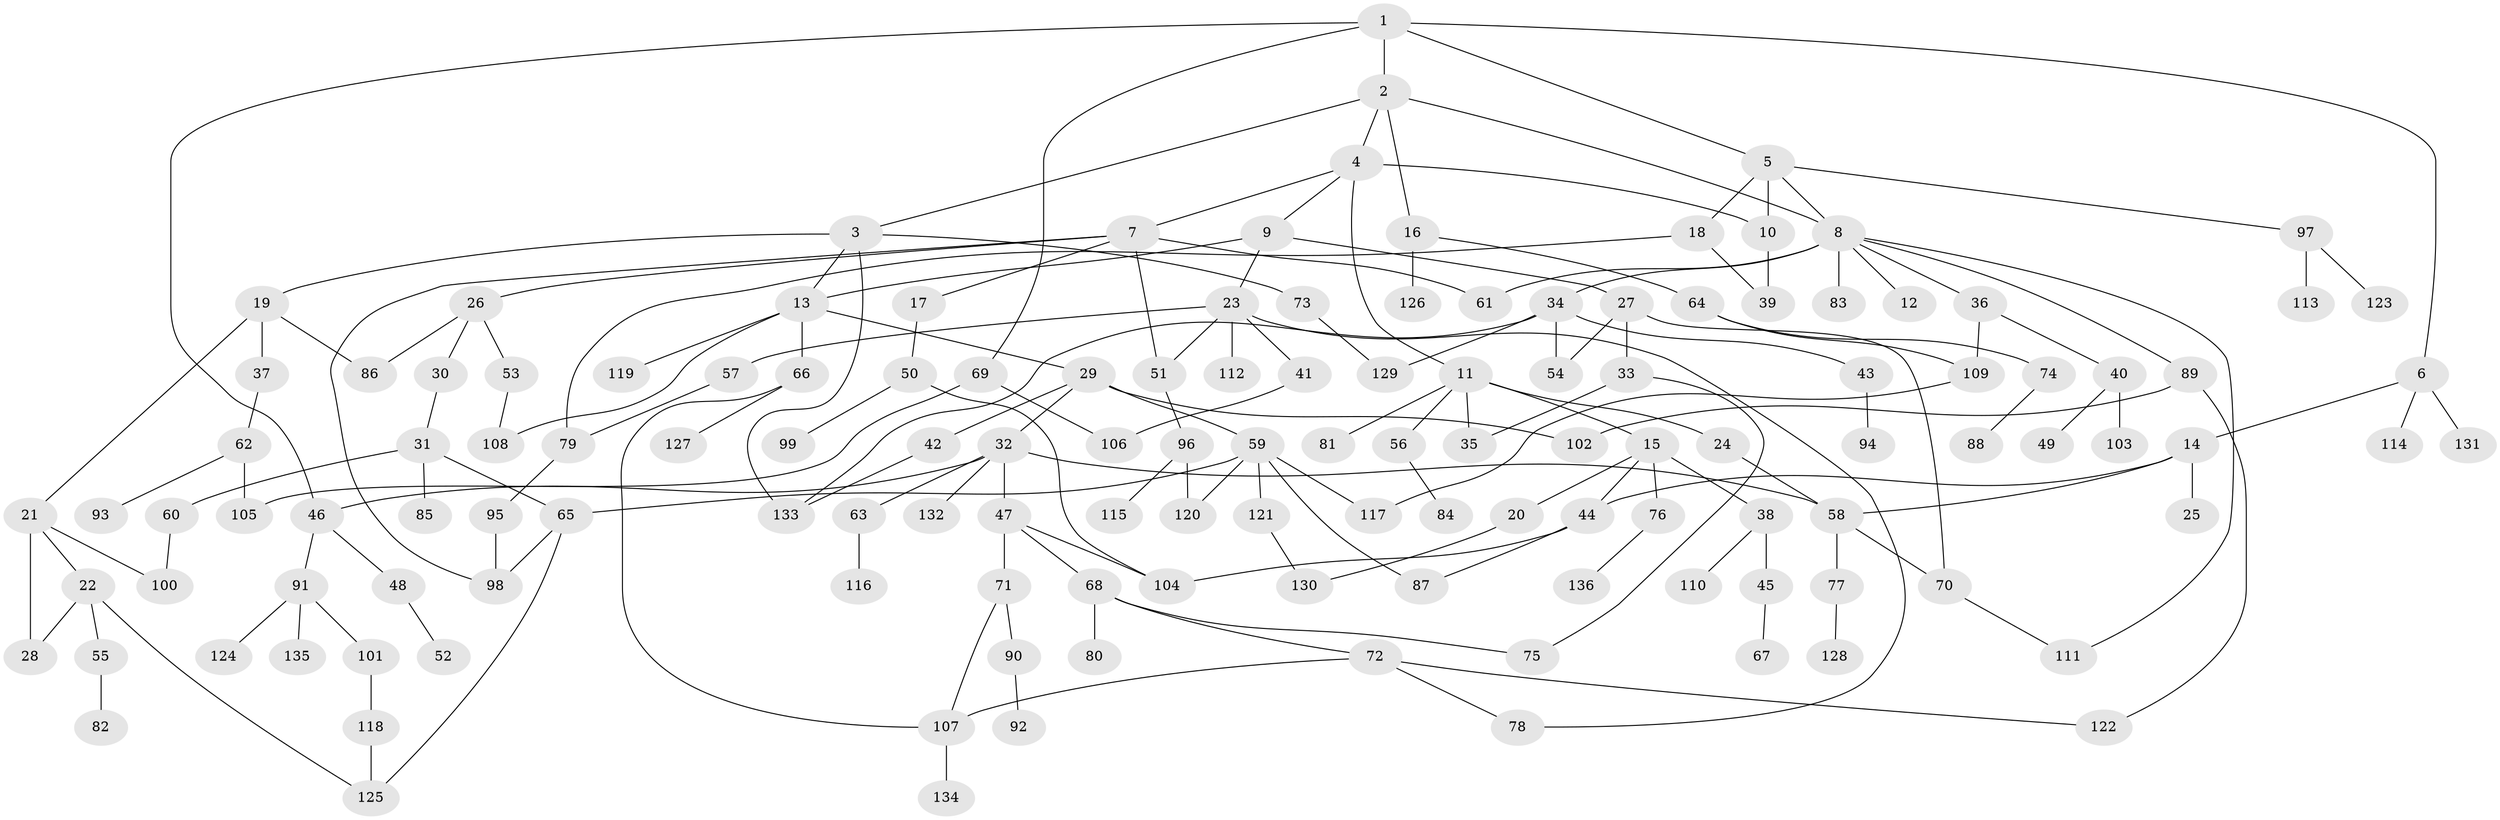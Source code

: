 // Generated by graph-tools (version 1.1) at 2025/34/03/09/25 02:34:28]
// undirected, 136 vertices, 177 edges
graph export_dot {
graph [start="1"]
  node [color=gray90,style=filled];
  1;
  2;
  3;
  4;
  5;
  6;
  7;
  8;
  9;
  10;
  11;
  12;
  13;
  14;
  15;
  16;
  17;
  18;
  19;
  20;
  21;
  22;
  23;
  24;
  25;
  26;
  27;
  28;
  29;
  30;
  31;
  32;
  33;
  34;
  35;
  36;
  37;
  38;
  39;
  40;
  41;
  42;
  43;
  44;
  45;
  46;
  47;
  48;
  49;
  50;
  51;
  52;
  53;
  54;
  55;
  56;
  57;
  58;
  59;
  60;
  61;
  62;
  63;
  64;
  65;
  66;
  67;
  68;
  69;
  70;
  71;
  72;
  73;
  74;
  75;
  76;
  77;
  78;
  79;
  80;
  81;
  82;
  83;
  84;
  85;
  86;
  87;
  88;
  89;
  90;
  91;
  92;
  93;
  94;
  95;
  96;
  97;
  98;
  99;
  100;
  101;
  102;
  103;
  104;
  105;
  106;
  107;
  108;
  109;
  110;
  111;
  112;
  113;
  114;
  115;
  116;
  117;
  118;
  119;
  120;
  121;
  122;
  123;
  124;
  125;
  126;
  127;
  128;
  129;
  130;
  131;
  132;
  133;
  134;
  135;
  136;
  1 -- 2;
  1 -- 5;
  1 -- 6;
  1 -- 69;
  1 -- 46;
  2 -- 3;
  2 -- 4;
  2 -- 16;
  2 -- 8;
  3 -- 19;
  3 -- 73;
  3 -- 133;
  3 -- 13;
  4 -- 7;
  4 -- 9;
  4 -- 10;
  4 -- 11;
  5 -- 8;
  5 -- 18;
  5 -- 97;
  5 -- 10;
  6 -- 14;
  6 -- 114;
  6 -- 131;
  7 -- 17;
  7 -- 26;
  7 -- 51;
  7 -- 98;
  7 -- 61;
  8 -- 12;
  8 -- 34;
  8 -- 36;
  8 -- 61;
  8 -- 83;
  8 -- 89;
  8 -- 111;
  9 -- 13;
  9 -- 23;
  9 -- 27;
  10 -- 39;
  11 -- 15;
  11 -- 24;
  11 -- 35;
  11 -- 56;
  11 -- 81;
  13 -- 29;
  13 -- 66;
  13 -- 108;
  13 -- 119;
  14 -- 25;
  14 -- 44;
  14 -- 58;
  15 -- 20;
  15 -- 38;
  15 -- 76;
  15 -- 44;
  16 -- 64;
  16 -- 126;
  17 -- 50;
  18 -- 39;
  18 -- 79;
  19 -- 21;
  19 -- 37;
  19 -- 86;
  20 -- 130;
  21 -- 22;
  21 -- 28;
  21 -- 100;
  22 -- 28;
  22 -- 55;
  22 -- 125;
  23 -- 41;
  23 -- 57;
  23 -- 78;
  23 -- 112;
  23 -- 51;
  24 -- 58;
  26 -- 30;
  26 -- 53;
  26 -- 86;
  27 -- 33;
  27 -- 54;
  27 -- 70;
  29 -- 32;
  29 -- 42;
  29 -- 59;
  29 -- 102;
  30 -- 31;
  31 -- 60;
  31 -- 85;
  31 -- 65;
  32 -- 46;
  32 -- 47;
  32 -- 58;
  32 -- 63;
  32 -- 132;
  33 -- 75;
  33 -- 35;
  34 -- 43;
  34 -- 129;
  34 -- 54;
  34 -- 133;
  36 -- 40;
  36 -- 109;
  37 -- 62;
  38 -- 45;
  38 -- 110;
  40 -- 49;
  40 -- 103;
  41 -- 106;
  42 -- 133;
  43 -- 94;
  44 -- 104;
  44 -- 87;
  45 -- 67;
  46 -- 48;
  46 -- 91;
  47 -- 68;
  47 -- 71;
  47 -- 104;
  48 -- 52;
  50 -- 99;
  50 -- 104;
  51 -- 96;
  53 -- 108;
  55 -- 82;
  56 -- 84;
  57 -- 79;
  58 -- 77;
  58 -- 70;
  59 -- 65;
  59 -- 87;
  59 -- 121;
  59 -- 120;
  59 -- 117;
  60 -- 100;
  62 -- 93;
  62 -- 105;
  63 -- 116;
  64 -- 74;
  64 -- 109;
  65 -- 98;
  65 -- 125;
  66 -- 107;
  66 -- 127;
  68 -- 72;
  68 -- 80;
  68 -- 75;
  69 -- 105;
  69 -- 106;
  70 -- 111;
  71 -- 90;
  71 -- 107;
  72 -- 122;
  72 -- 78;
  72 -- 107;
  73 -- 129;
  74 -- 88;
  76 -- 136;
  77 -- 128;
  79 -- 95;
  89 -- 102;
  89 -- 122;
  90 -- 92;
  91 -- 101;
  91 -- 124;
  91 -- 135;
  95 -- 98;
  96 -- 115;
  96 -- 120;
  97 -- 113;
  97 -- 123;
  101 -- 118;
  107 -- 134;
  109 -- 117;
  118 -- 125;
  121 -- 130;
}
